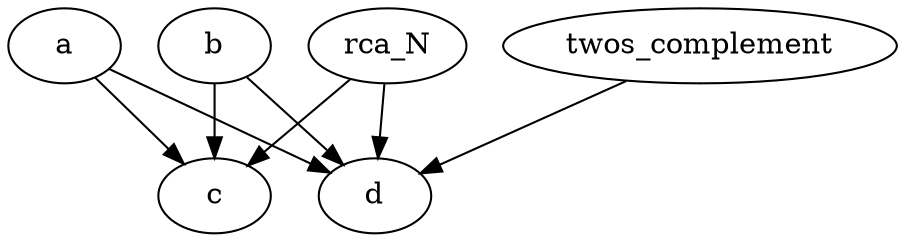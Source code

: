 strict digraph "" {
	a -> c	 [weight=1.0];
	a -> d	 [weight=1.0];
	b -> c	 [weight=1.0];
	b -> d	 [weight=1.0];
	rca_N -> c	 [weight=1.0];
	rca_N -> d	 [weight=1.0];
	twos_complement -> d	 [weight=1.0];
}
